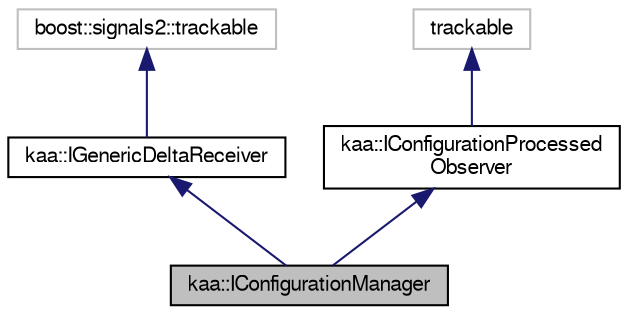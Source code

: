 digraph "kaa::IConfigurationManager"
{
  bgcolor="transparent";
  edge [fontname="FreeSans",fontsize="10",labelfontname="FreeSans",labelfontsize="10"];
  node [fontname="FreeSans",fontsize="10",shape=record];
  Node1 [label="kaa::IConfigurationManager",height=0.2,width=0.4,color="black", fillcolor="grey75", style="filled" fontcolor="black"];
  Node2 -> Node1 [dir="back",color="midnightblue",fontsize="10",style="solid",fontname="FreeSans"];
  Node2 [label="kaa::IGenericDeltaReceiver",height=0.2,width=0.4,color="black",URL="$classkaa_1_1IGenericDeltaReceiver.html"];
  Node3 -> Node2 [dir="back",color="midnightblue",fontsize="10",style="solid",fontname="FreeSans"];
  Node3 [label="boost::signals2::trackable",height=0.2,width=0.4,color="grey75"];
  Node4 -> Node1 [dir="back",color="midnightblue",fontsize="10",style="solid",fontname="FreeSans"];
  Node4 [label="kaa::IConfigurationProcessed\lObserver",height=0.2,width=0.4,color="black",URL="$classkaa_1_1IConfigurationProcessedObserver.html"];
  Node5 -> Node4 [dir="back",color="midnightblue",fontsize="10",style="solid",fontname="FreeSans"];
  Node5 [label="trackable",height=0.2,width=0.4,color="grey75"];
}
